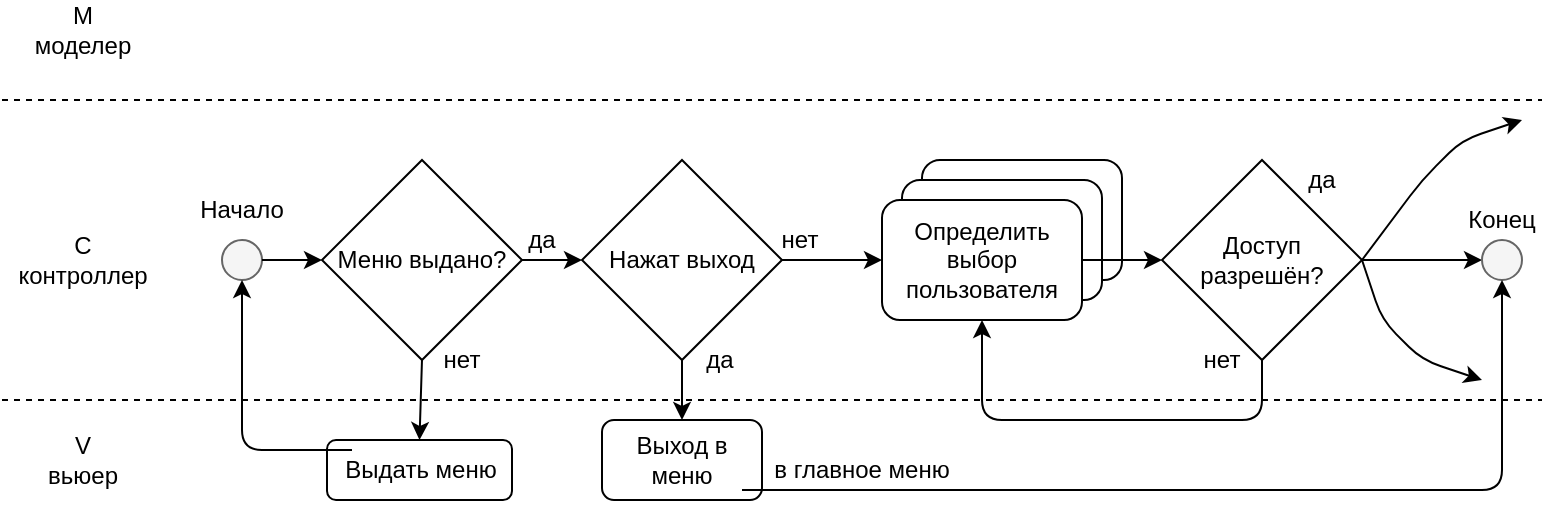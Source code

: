 <mxfile version="13.7.9" type="device"><diagram id="I-HJD02zRSL5QZI8aw_w" name="Страница 1"><mxGraphModel dx="677" dy="391" grid="1" gridSize="5" guides="1" tooltips="1" connect="1" arrows="1" fold="1" page="1" pageScale="1" pageWidth="827" pageHeight="1169" math="0" shadow="0"><root><mxCell id="0"/><mxCell id="1" parent="0"/><mxCell id="-hsmnSlOz9BbUyw2V5Jm-2" value="Меню выдано?" style="rhombus;whiteSpace=wrap;html=1;" parent="1" vertex="1"><mxGeometry x="180" y="370" width="100" height="100" as="geometry"/></mxCell><mxCell id="-hsmnSlOz9BbUyw2V5Jm-3" value="Нажат выход" style="rhombus;whiteSpace=wrap;html=1;" parent="1" vertex="1"><mxGeometry x="310" y="370" width="100" height="100" as="geometry"/></mxCell><mxCell id="-hsmnSlOz9BbUyw2V5Jm-4" value="" style="endArrow=classic;html=1;exitX=1;exitY=0.5;exitDx=0;exitDy=0;" parent="1" source="-hsmnSlOz9BbUyw2V5Jm-2" target="-hsmnSlOz9BbUyw2V5Jm-3" edge="1"><mxGeometry width="50" height="50" relative="1" as="geometry"><mxPoint x="490" y="350" as="sourcePoint"/><mxPoint x="540" y="300" as="targetPoint"/></mxGeometry></mxCell><mxCell id="-hsmnSlOz9BbUyw2V5Jm-5" value="" style="endArrow=classic;html=1;exitX=1;exitY=0.5;exitDx=0;exitDy=0;entryX=0;entryY=0.5;entryDx=0;entryDy=0;" parent="1" source="-hsmnSlOz9BbUyw2V5Jm-3" edge="1"><mxGeometry width="50" height="50" relative="1" as="geometry"><mxPoint x="490" y="350" as="sourcePoint"/><mxPoint x="460" y="420" as="targetPoint"/></mxGeometry></mxCell><mxCell id="-hsmnSlOz9BbUyw2V5Jm-6" value="Выход в меню" style="rounded=1;whiteSpace=wrap;html=1;" parent="1" vertex="1"><mxGeometry x="320" y="500" width="80" height="40" as="geometry"/></mxCell><mxCell id="-hsmnSlOz9BbUyw2V5Jm-7" value="" style="endArrow=classic;html=1;exitX=0.5;exitY=1;exitDx=0;exitDy=0;entryX=0.5;entryY=0;entryDx=0;entryDy=0;" parent="1" source="-hsmnSlOz9BbUyw2V5Jm-3" target="-hsmnSlOz9BbUyw2V5Jm-6" edge="1"><mxGeometry width="50" height="50" relative="1" as="geometry"><mxPoint x="490" y="420" as="sourcePoint"/><mxPoint x="540" y="370" as="targetPoint"/></mxGeometry></mxCell><mxCell id="-hsmnSlOz9BbUyw2V5Jm-8" value="нет" style="text;html=1;strokeColor=none;fillColor=none;align=center;verticalAlign=middle;whiteSpace=wrap;rounded=0;" parent="1" vertex="1"><mxGeometry x="398.97" y="400" width="40" height="20" as="geometry"/></mxCell><mxCell id="-hsmnSlOz9BbUyw2V5Jm-9" value="Выдать меню" style="rounded=1;whiteSpace=wrap;html=1;" parent="1" vertex="1"><mxGeometry x="182.5" y="510" width="92.5" height="30" as="geometry"/></mxCell><mxCell id="-hsmnSlOz9BbUyw2V5Jm-10" value="" style="endArrow=classic;html=1;exitX=0.5;exitY=1;exitDx=0;exitDy=0;entryX=0.5;entryY=0;entryDx=0;entryDy=0;" parent="1" source="-hsmnSlOz9BbUyw2V5Jm-2" target="-hsmnSlOz9BbUyw2V5Jm-9" edge="1"><mxGeometry width="50" height="50" relative="1" as="geometry"><mxPoint x="490" y="410" as="sourcePoint"/><mxPoint x="540" y="360" as="targetPoint"/></mxGeometry></mxCell><mxCell id="-hsmnSlOz9BbUyw2V5Jm-11" value="нет" style="text;html=1;strokeColor=none;fillColor=none;align=center;verticalAlign=middle;whiteSpace=wrap;rounded=0;" parent="1" vertex="1"><mxGeometry x="230.0" y="460" width="40" height="20" as="geometry"/></mxCell><mxCell id="-hsmnSlOz9BbUyw2V5Jm-12" value="да" style="text;html=1;strokeColor=none;fillColor=none;align=center;verticalAlign=middle;whiteSpace=wrap;rounded=0;" parent="1" vertex="1"><mxGeometry x="270" y="400" width="40" height="20" as="geometry"/></mxCell><mxCell id="-hsmnSlOz9BbUyw2V5Jm-13" value="да" style="text;html=1;strokeColor=none;fillColor=none;align=center;verticalAlign=middle;whiteSpace=wrap;rounded=0;" parent="1" vertex="1"><mxGeometry x="358.97" y="460" width="40" height="20" as="geometry"/></mxCell><mxCell id="-hsmnSlOz9BbUyw2V5Jm-14" value="" style="rounded=1;whiteSpace=wrap;html=1;verticalAlign=top;" parent="1" vertex="1"><mxGeometry x="480" y="370" width="100" height="60" as="geometry"/></mxCell><mxCell id="-hsmnSlOz9BbUyw2V5Jm-16" value="Доступ разрешён?" style="rhombus;whiteSpace=wrap;html=1;" parent="1" vertex="1"><mxGeometry x="600.0" y="370" width="100" height="100" as="geometry"/></mxCell><mxCell id="-hsmnSlOz9BbUyw2V5Jm-19" value="да" style="text;html=1;strokeColor=none;fillColor=none;align=center;verticalAlign=middle;whiteSpace=wrap;rounded=0;" parent="1" vertex="1"><mxGeometry x="660" y="370" width="40" height="20" as="geometry"/></mxCell><mxCell id="-hsmnSlOz9BbUyw2V5Jm-20" value="" style="endArrow=classic;html=1;exitX=1;exitY=0.5;exitDx=0;exitDy=0;" parent="1" source="-hsmnSlOz9BbUyw2V5Jm-16" edge="1"><mxGeometry width="50" height="50" relative="1" as="geometry"><mxPoint x="438.97" y="390" as="sourcePoint"/><mxPoint x="780" y="350" as="targetPoint"/><Array as="points"><mxPoint x="730" y="380"/><mxPoint x="750" y="360"/></Array></mxGeometry></mxCell><mxCell id="-hsmnSlOz9BbUyw2V5Jm-21" value="" style="endArrow=classic;html=1;exitX=1;exitY=0.5;exitDx=0;exitDy=0;" parent="1" source="-hsmnSlOz9BbUyw2V5Jm-16" edge="1"><mxGeometry width="50" height="50" relative="1" as="geometry"><mxPoint x="408.97" y="430" as="sourcePoint"/><mxPoint x="760" y="420" as="targetPoint"/></mxGeometry></mxCell><mxCell id="-hsmnSlOz9BbUyw2V5Jm-22" value="" style="endArrow=classic;html=1;exitX=1;exitY=0.5;exitDx=0;exitDy=0;" parent="1" source="-hsmnSlOz9BbUyw2V5Jm-16" edge="1"><mxGeometry width="50" height="50" relative="1" as="geometry"><mxPoint x="710" y="450" as="sourcePoint"/><mxPoint x="760" y="480" as="targetPoint"/><Array as="points"><mxPoint x="710" y="450"/><mxPoint x="730" y="470"/></Array></mxGeometry></mxCell><mxCell id="-hsmnSlOz9BbUyw2V5Jm-23" value="" style="rounded=1;whiteSpace=wrap;html=1;" parent="1" vertex="1"><mxGeometry x="470" y="380" width="100" height="60" as="geometry"/></mxCell><mxCell id="-hsmnSlOz9BbUyw2V5Jm-26" value="" style="endArrow=classic;html=1;exitX=1;exitY=0.5;exitDx=0;exitDy=0;entryX=0;entryY=0.5;entryDx=0;entryDy=0;" parent="1" target="-hsmnSlOz9BbUyw2V5Jm-16" edge="1"><mxGeometry width="50" height="50" relative="1" as="geometry"><mxPoint x="560" y="420" as="sourcePoint"/><mxPoint x="600" y="400" as="targetPoint"/></mxGeometry></mxCell><mxCell id="-hsmnSlOz9BbUyw2V5Jm-27" value="" style="endArrow=classic;html=1;exitX=0.5;exitY=1;exitDx=0;exitDy=0;entryX=0.5;entryY=1;entryDx=0;entryDy=0;" parent="1" source="-hsmnSlOz9BbUyw2V5Jm-16" edge="1"><mxGeometry width="50" height="50" relative="1" as="geometry"><mxPoint x="530" y="540" as="sourcePoint"/><mxPoint x="510" y="450" as="targetPoint"/><Array as="points"><mxPoint x="650" y="500"/><mxPoint x="510" y="500"/></Array></mxGeometry></mxCell><mxCell id="-hsmnSlOz9BbUyw2V5Jm-28" value="нет" style="text;html=1;strokeColor=none;fillColor=none;align=center;verticalAlign=middle;whiteSpace=wrap;rounded=0;" parent="1" vertex="1"><mxGeometry x="610" y="460" width="40" height="20" as="geometry"/></mxCell><mxCell id="-hsmnSlOz9BbUyw2V5Jm-30" value="" style="ellipse;whiteSpace=wrap;html=1;aspect=fixed;fillColor=#f5f5f5;strokeColor=#666666;fontColor=#333333;" parent="1" vertex="1"><mxGeometry x="760" y="410" width="20" height="20" as="geometry"/></mxCell><mxCell id="-hsmnSlOz9BbUyw2V5Jm-31" value="Конец" style="text;html=1;strokeColor=none;fillColor=none;align=center;verticalAlign=middle;whiteSpace=wrap;rounded=0;" parent="1" vertex="1"><mxGeometry x="750" y="390" width="40" height="20" as="geometry"/></mxCell><mxCell id="-hsmnSlOz9BbUyw2V5Jm-32" value="" style="ellipse;whiteSpace=wrap;html=1;aspect=fixed;fillColor=#f5f5f5;strokeColor=#666666;fontColor=#333333;" parent="1" vertex="1"><mxGeometry x="130" y="410" width="20" height="20" as="geometry"/></mxCell><mxCell id="-hsmnSlOz9BbUyw2V5Jm-33" value="Начало" style="text;html=1;strokeColor=none;fillColor=none;align=center;verticalAlign=middle;whiteSpace=wrap;rounded=0;" parent="1" vertex="1"><mxGeometry x="120" y="385" width="40" height="20" as="geometry"/></mxCell><mxCell id="-hsmnSlOz9BbUyw2V5Jm-34" value="" style="endArrow=classic;html=1;exitX=1;exitY=0.5;exitDx=0;exitDy=0;" parent="1" source="-hsmnSlOz9BbUyw2V5Jm-32" target="-hsmnSlOz9BbUyw2V5Jm-2" edge="1"><mxGeometry width="50" height="50" relative="1" as="geometry"><mxPoint x="380" y="370" as="sourcePoint"/><mxPoint x="430" y="320" as="targetPoint"/></mxGeometry></mxCell><mxCell id="-hsmnSlOz9BbUyw2V5Jm-36" value="" style="endArrow=none;dashed=1;html=1;" parent="1" edge="1"><mxGeometry width="50" height="50" relative="1" as="geometry"><mxPoint x="20" y="490" as="sourcePoint"/><mxPoint x="790" y="490" as="targetPoint"/></mxGeometry></mxCell><mxCell id="-hsmnSlOz9BbUyw2V5Jm-38" value="" style="endArrow=none;dashed=1;html=1;" parent="1" edge="1"><mxGeometry width="50" height="50" relative="1" as="geometry"><mxPoint x="20" y="340" as="sourcePoint"/><mxPoint x="790" y="340" as="targetPoint"/></mxGeometry></mxCell><mxCell id="-hsmnSlOz9BbUyw2V5Jm-41" value="M&lt;br&gt;моделер" style="text;html=1;align=center;verticalAlign=middle;resizable=0;points=[];autosize=1;" parent="1" vertex="1"><mxGeometry x="30" y="290" width="60" height="30" as="geometry"/></mxCell><mxCell id="-hsmnSlOz9BbUyw2V5Jm-42" value="C&lt;br&gt;контроллер" style="text;html=1;align=center;verticalAlign=middle;resizable=0;points=[];autosize=1;" parent="1" vertex="1"><mxGeometry x="20" y="405" width="80" height="30" as="geometry"/></mxCell><mxCell id="-hsmnSlOz9BbUyw2V5Jm-43" value="V&lt;br&gt;вьюер" style="text;html=1;align=center;verticalAlign=middle;resizable=0;points=[];autosize=1;" parent="1" vertex="1"><mxGeometry x="35" y="505" width="50" height="30" as="geometry"/></mxCell><mxCell id="-hsmnSlOz9BbUyw2V5Jm-44" value="Определить выбор пользователя" style="rounded=1;whiteSpace=wrap;html=1;" parent="1" vertex="1"><mxGeometry x="460" y="390" width="100" height="60" as="geometry"/></mxCell><mxCell id="ZmIvqssEzjET1yjdEast-1" value="" style="endArrow=classic;html=1;entryX=0.5;entryY=1;entryDx=0;entryDy=0;exitX=0.135;exitY=0.167;exitDx=0;exitDy=0;exitPerimeter=0;" edge="1" parent="1" source="-hsmnSlOz9BbUyw2V5Jm-9" target="-hsmnSlOz9BbUyw2V5Jm-32"><mxGeometry width="50" height="50" relative="1" as="geometry"><mxPoint x="198" y="550" as="sourcePoint"/><mxPoint x="140" y="480" as="targetPoint"/><Array as="points"><mxPoint x="140" y="515"/></Array></mxGeometry></mxCell><mxCell id="ZmIvqssEzjET1yjdEast-3" value="" style="endArrow=classic;html=1;exitX=0.875;exitY=0.875;exitDx=0;exitDy=0;entryX=0.5;entryY=1;entryDx=0;entryDy=0;exitPerimeter=0;" edge="1" parent="1" source="-hsmnSlOz9BbUyw2V5Jm-6" target="-hsmnSlOz9BbUyw2V5Jm-30"><mxGeometry width="50" height="50" relative="1" as="geometry"><mxPoint x="530" y="530" as="sourcePoint"/><mxPoint x="765" y="535" as="targetPoint"/><Array as="points"><mxPoint x="770" y="535"/></Array></mxGeometry></mxCell><mxCell id="ZmIvqssEzjET1yjdEast-4" value="в главное меню" style="text;html=1;strokeColor=none;fillColor=none;align=center;verticalAlign=middle;whiteSpace=wrap;rounded=0;" vertex="1" parent="1"><mxGeometry x="405" y="515" width="90" height="20" as="geometry"/></mxCell></root></mxGraphModel></diagram></mxfile>